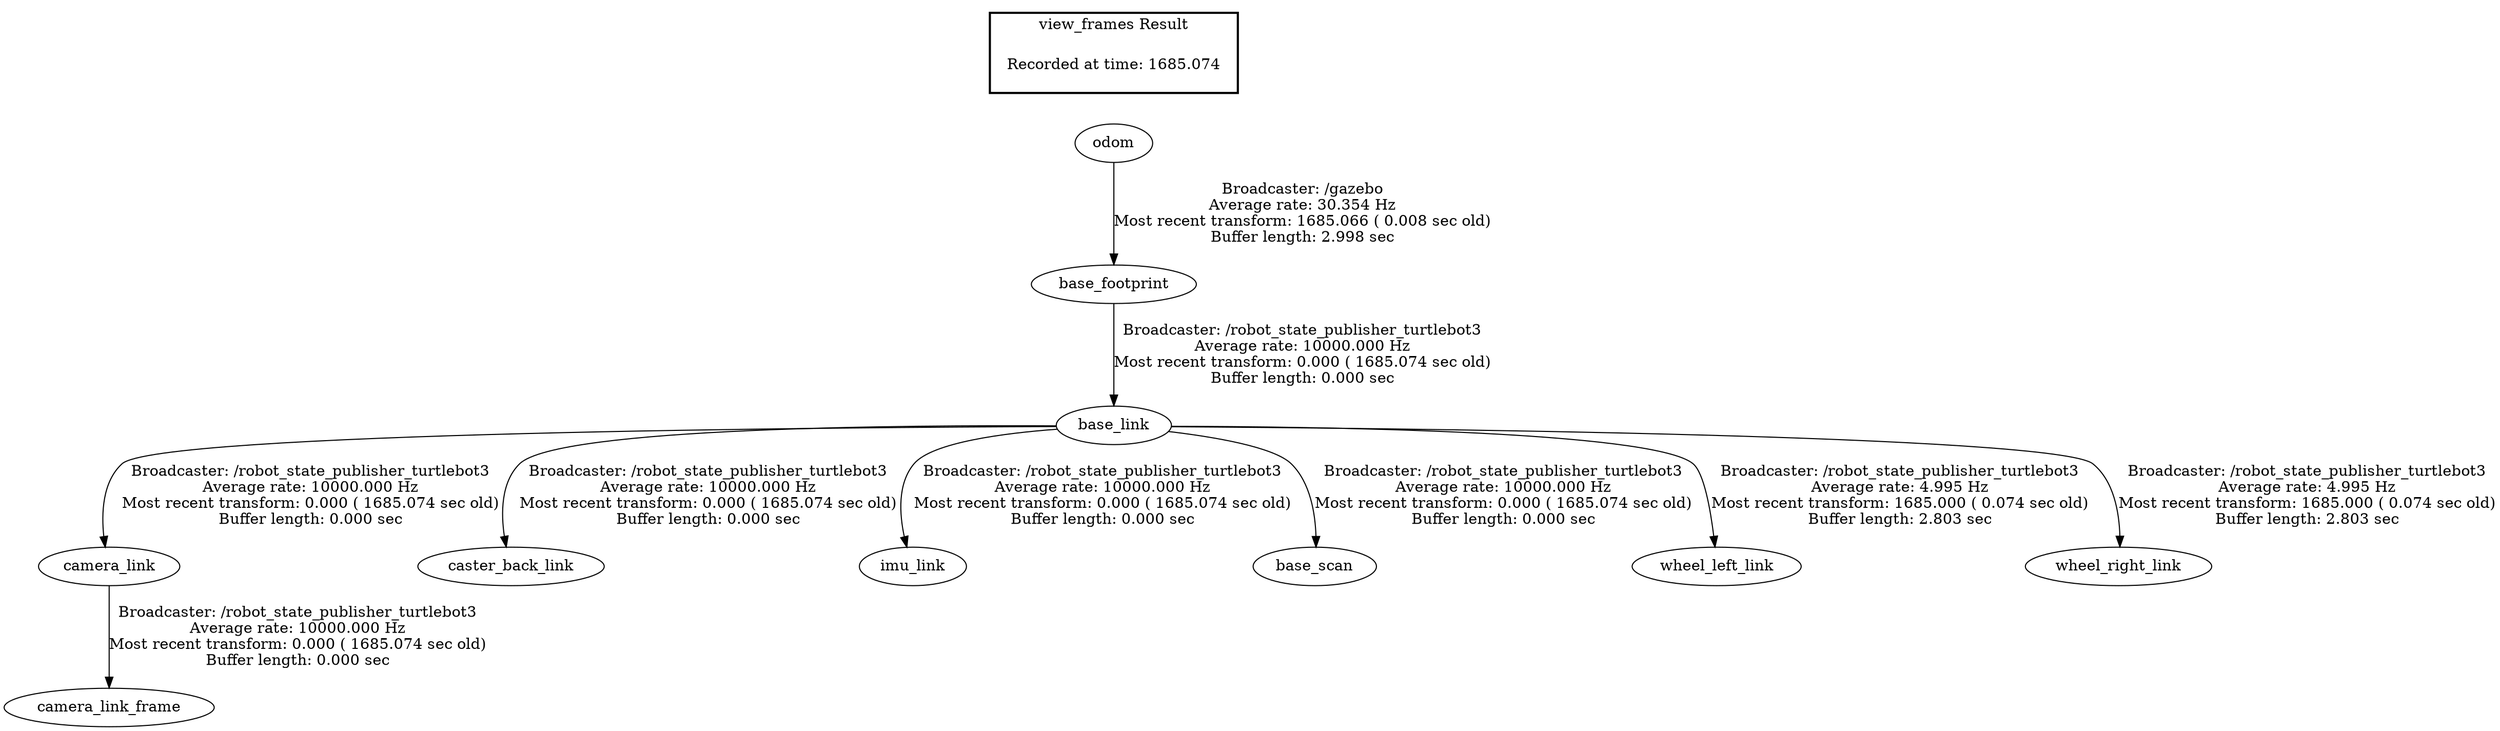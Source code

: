 digraph G {
"odom" -> "base_footprint"[label="Broadcaster: /gazebo\nAverage rate: 30.354 Hz\nMost recent transform: 1685.066 ( 0.008 sec old)\nBuffer length: 2.998 sec\n"];
"base_footprint" -> "base_link"[label="Broadcaster: /robot_state_publisher_turtlebot3\nAverage rate: 10000.000 Hz\nMost recent transform: 0.000 ( 1685.074 sec old)\nBuffer length: 0.000 sec\n"];
"camera_link" -> "camera_link_frame"[label="Broadcaster: /robot_state_publisher_turtlebot3\nAverage rate: 10000.000 Hz\nMost recent transform: 0.000 ( 1685.074 sec old)\nBuffer length: 0.000 sec\n"];
"base_link" -> "camera_link"[label="Broadcaster: /robot_state_publisher_turtlebot3\nAverage rate: 10000.000 Hz\nMost recent transform: 0.000 ( 1685.074 sec old)\nBuffer length: 0.000 sec\n"];
"base_link" -> "caster_back_link"[label="Broadcaster: /robot_state_publisher_turtlebot3\nAverage rate: 10000.000 Hz\nMost recent transform: 0.000 ( 1685.074 sec old)\nBuffer length: 0.000 sec\n"];
"base_link" -> "imu_link"[label="Broadcaster: /robot_state_publisher_turtlebot3\nAverage rate: 10000.000 Hz\nMost recent transform: 0.000 ( 1685.074 sec old)\nBuffer length: 0.000 sec\n"];
"base_link" -> "base_scan"[label="Broadcaster: /robot_state_publisher_turtlebot3\nAverage rate: 10000.000 Hz\nMost recent transform: 0.000 ( 1685.074 sec old)\nBuffer length: 0.000 sec\n"];
"base_link" -> "wheel_left_link"[label="Broadcaster: /robot_state_publisher_turtlebot3\nAverage rate: 4.995 Hz\nMost recent transform: 1685.000 ( 0.074 sec old)\nBuffer length: 2.803 sec\n"];
"base_link" -> "wheel_right_link"[label="Broadcaster: /robot_state_publisher_turtlebot3\nAverage rate: 4.995 Hz\nMost recent transform: 1685.000 ( 0.074 sec old)\nBuffer length: 2.803 sec\n"];
edge [style=invis];
 subgraph cluster_legend { style=bold; color=black; label ="view_frames Result";
"Recorded at time: 1685.074"[ shape=plaintext ] ;
 }->"odom";
}